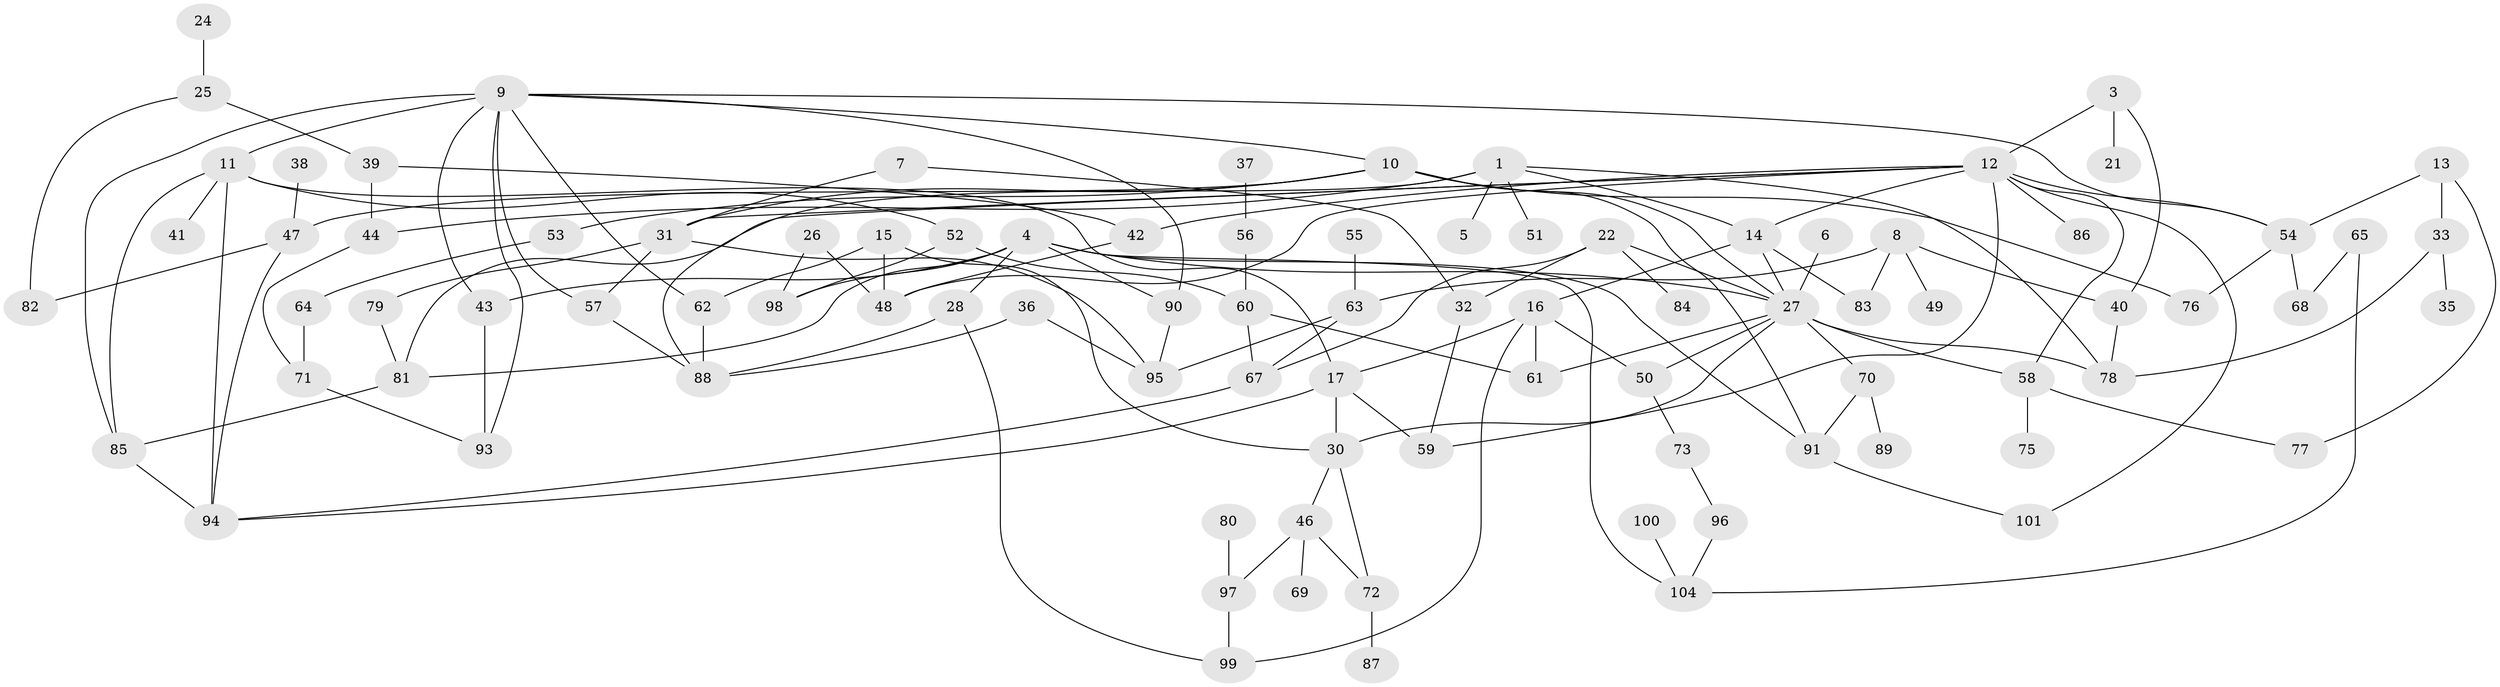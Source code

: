 // original degree distribution, {2: 0.23648648648648649, 0: 0.08783783783783784, 3: 0.23648648648648649, 1: 0.16891891891891891, 5: 0.06756756756756757, 4: 0.16891891891891891, 6: 0.033783783783783786}
// Generated by graph-tools (version 1.1) at 2025/48/03/04/25 22:48:18]
// undirected, 91 vertices, 144 edges
graph export_dot {
  node [color=gray90,style=filled];
  1;
  3;
  4;
  5;
  6;
  7;
  8;
  9;
  10;
  11;
  12;
  13;
  14;
  15;
  16;
  17;
  21;
  22;
  24;
  25;
  26;
  27;
  28;
  30;
  31;
  32;
  33;
  35;
  36;
  37;
  38;
  39;
  40;
  41;
  42;
  43;
  44;
  46;
  47;
  48;
  49;
  50;
  51;
  52;
  53;
  54;
  55;
  56;
  57;
  58;
  59;
  60;
  61;
  62;
  63;
  64;
  65;
  67;
  68;
  69;
  70;
  71;
  72;
  73;
  75;
  76;
  77;
  78;
  79;
  80;
  81;
  82;
  83;
  84;
  85;
  86;
  87;
  88;
  89;
  90;
  91;
  93;
  94;
  95;
  96;
  97;
  98;
  99;
  100;
  101;
  104;
  1 -- 5 [weight=1.0];
  1 -- 14 [weight=1.0];
  1 -- 44 [weight=1.0];
  1 -- 51 [weight=1.0];
  1 -- 78 [weight=1.0];
  1 -- 88 [weight=1.0];
  3 -- 12 [weight=1.0];
  3 -- 21 [weight=1.0];
  3 -- 40 [weight=1.0];
  4 -- 27 [weight=1.0];
  4 -- 28 [weight=1.0];
  4 -- 43 [weight=1.0];
  4 -- 81 [weight=1.0];
  4 -- 90 [weight=1.0];
  4 -- 91 [weight=1.0];
  4 -- 98 [weight=1.0];
  4 -- 104 [weight=1.0];
  6 -- 27 [weight=1.0];
  7 -- 31 [weight=1.0];
  7 -- 32 [weight=1.0];
  8 -- 40 [weight=1.0];
  8 -- 49 [weight=1.0];
  8 -- 63 [weight=1.0];
  8 -- 83 [weight=1.0];
  9 -- 10 [weight=1.0];
  9 -- 11 [weight=1.0];
  9 -- 43 [weight=1.0];
  9 -- 54 [weight=1.0];
  9 -- 57 [weight=1.0];
  9 -- 62 [weight=1.0];
  9 -- 85 [weight=1.0];
  9 -- 90 [weight=1.0];
  9 -- 93 [weight=1.0];
  10 -- 27 [weight=2.0];
  10 -- 31 [weight=1.0];
  10 -- 47 [weight=1.0];
  10 -- 53 [weight=1.0];
  10 -- 76 [weight=1.0];
  10 -- 91 [weight=1.0];
  11 -- 17 [weight=1.0];
  11 -- 41 [weight=1.0];
  11 -- 52 [weight=1.0];
  11 -- 85 [weight=1.0];
  11 -- 94 [weight=1.0];
  12 -- 14 [weight=1.0];
  12 -- 31 [weight=1.0];
  12 -- 42 [weight=1.0];
  12 -- 48 [weight=1.0];
  12 -- 54 [weight=1.0];
  12 -- 58 [weight=1.0];
  12 -- 59 [weight=1.0];
  12 -- 81 [weight=1.0];
  12 -- 86 [weight=1.0];
  12 -- 101 [weight=1.0];
  13 -- 33 [weight=1.0];
  13 -- 54 [weight=1.0];
  13 -- 77 [weight=1.0];
  14 -- 16 [weight=1.0];
  14 -- 27 [weight=1.0];
  14 -- 83 [weight=1.0];
  15 -- 30 [weight=1.0];
  15 -- 48 [weight=1.0];
  15 -- 62 [weight=1.0];
  16 -- 17 [weight=1.0];
  16 -- 50 [weight=1.0];
  16 -- 61 [weight=1.0];
  16 -- 99 [weight=1.0];
  17 -- 30 [weight=1.0];
  17 -- 59 [weight=1.0];
  17 -- 94 [weight=1.0];
  22 -- 27 [weight=1.0];
  22 -- 32 [weight=1.0];
  22 -- 67 [weight=1.0];
  22 -- 84 [weight=1.0];
  24 -- 25 [weight=1.0];
  25 -- 39 [weight=1.0];
  25 -- 82 [weight=1.0];
  26 -- 48 [weight=1.0];
  26 -- 98 [weight=1.0];
  27 -- 30 [weight=1.0];
  27 -- 50 [weight=1.0];
  27 -- 58 [weight=1.0];
  27 -- 61 [weight=1.0];
  27 -- 70 [weight=1.0];
  27 -- 78 [weight=1.0];
  28 -- 88 [weight=1.0];
  28 -- 99 [weight=1.0];
  30 -- 46 [weight=1.0];
  30 -- 72 [weight=1.0];
  31 -- 57 [weight=1.0];
  31 -- 79 [weight=1.0];
  31 -- 95 [weight=1.0];
  32 -- 59 [weight=1.0];
  33 -- 35 [weight=1.0];
  33 -- 78 [weight=1.0];
  36 -- 88 [weight=1.0];
  36 -- 95 [weight=1.0];
  37 -- 56 [weight=1.0];
  38 -- 47 [weight=1.0];
  39 -- 42 [weight=1.0];
  39 -- 44 [weight=1.0];
  40 -- 78 [weight=1.0];
  42 -- 48 [weight=1.0];
  43 -- 93 [weight=1.0];
  44 -- 71 [weight=1.0];
  46 -- 69 [weight=1.0];
  46 -- 72 [weight=1.0];
  46 -- 97 [weight=1.0];
  47 -- 82 [weight=1.0];
  47 -- 94 [weight=1.0];
  50 -- 73 [weight=1.0];
  52 -- 60 [weight=1.0];
  52 -- 98 [weight=1.0];
  53 -- 64 [weight=1.0];
  54 -- 68 [weight=1.0];
  54 -- 76 [weight=1.0];
  55 -- 63 [weight=1.0];
  56 -- 60 [weight=1.0];
  57 -- 88 [weight=1.0];
  58 -- 75 [weight=1.0];
  58 -- 77 [weight=1.0];
  60 -- 61 [weight=1.0];
  60 -- 67 [weight=1.0];
  62 -- 88 [weight=1.0];
  63 -- 67 [weight=1.0];
  63 -- 95 [weight=1.0];
  64 -- 71 [weight=1.0];
  65 -- 68 [weight=1.0];
  65 -- 104 [weight=1.0];
  67 -- 94 [weight=1.0];
  70 -- 89 [weight=1.0];
  70 -- 91 [weight=1.0];
  71 -- 93 [weight=1.0];
  72 -- 87 [weight=1.0];
  73 -- 96 [weight=1.0];
  79 -- 81 [weight=1.0];
  80 -- 97 [weight=1.0];
  81 -- 85 [weight=1.0];
  85 -- 94 [weight=1.0];
  90 -- 95 [weight=1.0];
  91 -- 101 [weight=1.0];
  96 -- 104 [weight=1.0];
  97 -- 99 [weight=1.0];
  100 -- 104 [weight=1.0];
}
